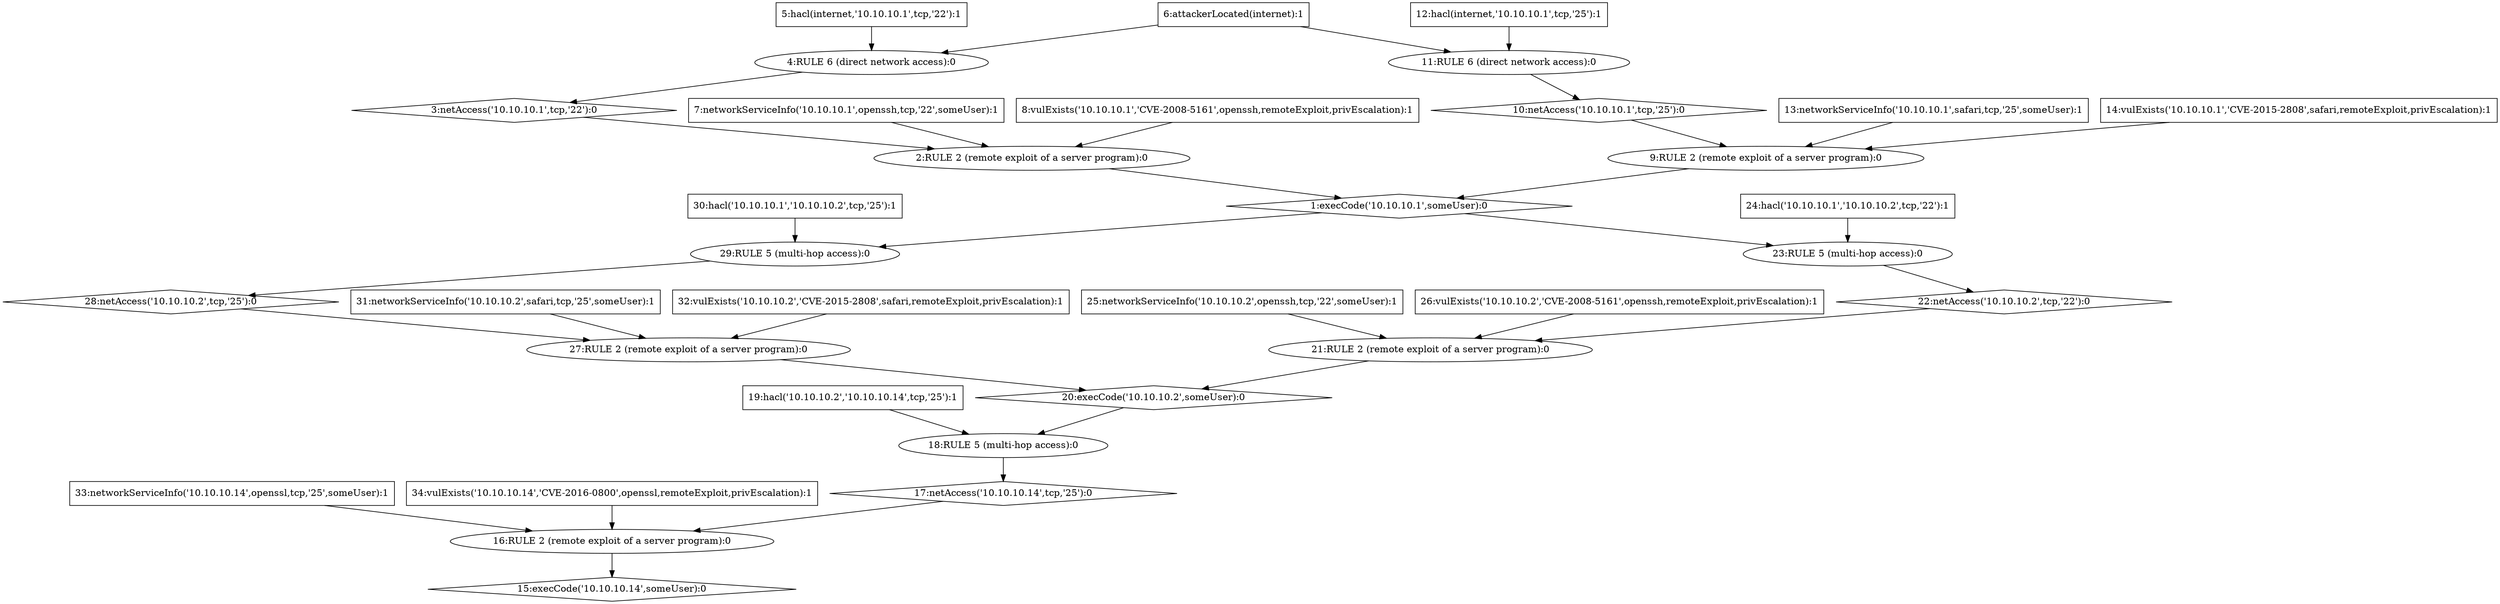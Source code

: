 digraph G {
	1 [label="1:execCode('10.10.10.1',someUser):0",shape=diamond];
	2 [label="2:RULE 2 (remote exploit of a server program):0",shape=ellipse];
	3 [label="3:netAccess('10.10.10.1',tcp,'22'):0",shape=diamond];
	4 [label="4:RULE 6 (direct network access):0",shape=ellipse];
	5 [label="5:hacl(internet,'10.10.10.1',tcp,'22'):1",shape=box];
	6 [label="6:attackerLocated(internet):1",shape=box];
	7 [label="7:networkServiceInfo('10.10.10.1',openssh,tcp,'22',someUser):1",shape=box];
	8 [label="8:vulExists('10.10.10.1','CVE-2008-5161',openssh,remoteExploit,privEscalation):1",shape=box];
	9 [label="9:RULE 2 (remote exploit of a server program):0",shape=ellipse];
	10 [label="10:netAccess('10.10.10.1',tcp,'25'):0",shape=diamond];
	11 [label="11:RULE 6 (direct network access):0",shape=ellipse];
	12 [label="12:hacl(internet,'10.10.10.1',tcp,'25'):1",shape=box];
	13 [label="13:networkServiceInfo('10.10.10.1',safari,tcp,'25',someUser):1",shape=box];
	14 [label="14:vulExists('10.10.10.1','CVE-2015-2808',safari,remoteExploit,privEscalation):1",shape=box];
	15 [label="15:execCode('10.10.10.14',someUser):0",shape=diamond];
	16 [label="16:RULE 2 (remote exploit of a server program):0",shape=ellipse];
	17 [label="17:netAccess('10.10.10.14',tcp,'25'):0",shape=diamond];
	18 [label="18:RULE 5 (multi-hop access):0",shape=ellipse];
	19 [label="19:hacl('10.10.10.2','10.10.10.14',tcp,'25'):1",shape=box];
	20 [label="20:execCode('10.10.10.2',someUser):0",shape=diamond];
	21 [label="21:RULE 2 (remote exploit of a server program):0",shape=ellipse];
	22 [label="22:netAccess('10.10.10.2',tcp,'22'):0",shape=diamond];
	23 [label="23:RULE 5 (multi-hop access):0",shape=ellipse];
	24 [label="24:hacl('10.10.10.1','10.10.10.2',tcp,'22'):1",shape=box];
	25 [label="25:networkServiceInfo('10.10.10.2',openssh,tcp,'22',someUser):1",shape=box];
	26 [label="26:vulExists('10.10.10.2','CVE-2008-5161',openssh,remoteExploit,privEscalation):1",shape=box];
	27 [label="27:RULE 2 (remote exploit of a server program):0",shape=ellipse];
	28 [label="28:netAccess('10.10.10.2',tcp,'25'):0",shape=diamond];
	29 [label="29:RULE 5 (multi-hop access):0",shape=ellipse];
	30 [label="30:hacl('10.10.10.1','10.10.10.2',tcp,'25'):1",shape=box];
	31 [label="31:networkServiceInfo('10.10.10.2',safari,tcp,'25',someUser):1",shape=box];
	32 [label="32:vulExists('10.10.10.2','CVE-2015-2808',safari,remoteExploit,privEscalation):1",shape=box];
	33 [label="33:networkServiceInfo('10.10.10.14',openssl,tcp,'25',someUser):1",shape=box];
	34 [label="34:vulExists('10.10.10.14','CVE-2016-0800',openssl,remoteExploit,privEscalation):1",shape=box];
	5 -> 	4;
	6 -> 	4;
	4 -> 	3;
	3 -> 	2;
	7 -> 	2;
	8 -> 	2;
	2 -> 	1;
	12 -> 	11;
	6 -> 	11;
	11 -> 	10;
	10 -> 	9;
	13 -> 	9;
	14 -> 	9;
	9 -> 	1;
	19 -> 	18;
	24 -> 	23;
	1 -> 	23;
	23 -> 	22;
	22 -> 	21;
	25 -> 	21;
	26 -> 	21;
	21 -> 	20;
	30 -> 	29;
	1 -> 	29;
	29 -> 	28;
	28 -> 	27;
	31 -> 	27;
	32 -> 	27;
	27 -> 	20;
	20 -> 	18;
	18 -> 	17;
	17 -> 	16;
	33 -> 	16;
	34 -> 	16;
	16 -> 	15;
}

